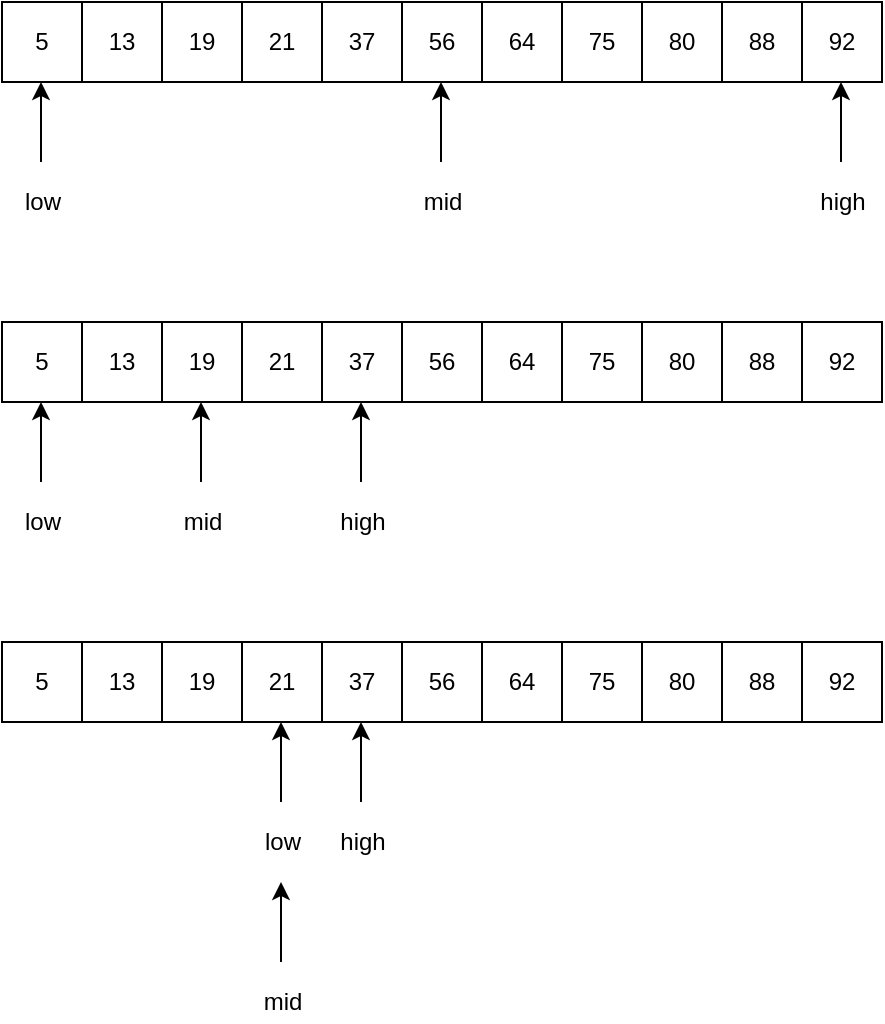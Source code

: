 <mxfile version="15.3.8" type="device"><diagram id="RfMvFtd6Y7O-FoK-iPpY" name="第 1 页"><mxGraphModel dx="853" dy="630" grid="1" gridSize="10" guides="1" tooltips="1" connect="1" arrows="1" fold="1" page="1" pageScale="1" pageWidth="827" pageHeight="1169" math="0" shadow="0"><root><mxCell id="0"/><mxCell id="1" parent="0"/><mxCell id="pOS3hZBLiOIUISQFLLAS-3" value="5" style="rounded=0;whiteSpace=wrap;html=1;" vertex="1" parent="1"><mxGeometry x="40" y="40" width="40" height="40" as="geometry"/></mxCell><mxCell id="pOS3hZBLiOIUISQFLLAS-4" value="13" style="rounded=0;whiteSpace=wrap;html=1;" vertex="1" parent="1"><mxGeometry x="80" y="40" width="40" height="40" as="geometry"/></mxCell><mxCell id="pOS3hZBLiOIUISQFLLAS-5" value="19" style="rounded=0;whiteSpace=wrap;html=1;" vertex="1" parent="1"><mxGeometry x="120" y="40" width="40" height="40" as="geometry"/></mxCell><mxCell id="pOS3hZBLiOIUISQFLLAS-6" value="21" style="rounded=0;whiteSpace=wrap;html=1;" vertex="1" parent="1"><mxGeometry x="160" y="40" width="40" height="40" as="geometry"/></mxCell><mxCell id="pOS3hZBLiOIUISQFLLAS-7" value="37" style="rounded=0;whiteSpace=wrap;html=1;" vertex="1" parent="1"><mxGeometry x="200" y="40" width="40" height="40" as="geometry"/></mxCell><mxCell id="pOS3hZBLiOIUISQFLLAS-8" value="56" style="rounded=0;whiteSpace=wrap;html=1;" vertex="1" parent="1"><mxGeometry x="240" y="40" width="40" height="40" as="geometry"/></mxCell><mxCell id="pOS3hZBLiOIUISQFLLAS-9" value="64" style="rounded=0;whiteSpace=wrap;html=1;" vertex="1" parent="1"><mxGeometry x="280" y="40" width="40" height="40" as="geometry"/></mxCell><mxCell id="pOS3hZBLiOIUISQFLLAS-10" value="75" style="rounded=0;whiteSpace=wrap;html=1;" vertex="1" parent="1"><mxGeometry x="320" y="40" width="40" height="40" as="geometry"/></mxCell><mxCell id="pOS3hZBLiOIUISQFLLAS-11" value="80" style="rounded=0;whiteSpace=wrap;html=1;" vertex="1" parent="1"><mxGeometry x="360" y="40" width="40" height="40" as="geometry"/></mxCell><mxCell id="pOS3hZBLiOIUISQFLLAS-12" value="88" style="rounded=0;whiteSpace=wrap;html=1;" vertex="1" parent="1"><mxGeometry x="400" y="40" width="40" height="40" as="geometry"/></mxCell><mxCell id="pOS3hZBLiOIUISQFLLAS-13" value="92" style="rounded=0;whiteSpace=wrap;html=1;" vertex="1" parent="1"><mxGeometry x="440" y="40" width="40" height="40" as="geometry"/></mxCell><mxCell id="pOS3hZBLiOIUISQFLLAS-14" value="" style="endArrow=classic;html=1;" edge="1" parent="1"><mxGeometry width="50" height="50" relative="1" as="geometry"><mxPoint x="59.5" y="120" as="sourcePoint"/><mxPoint x="59.5" y="80" as="targetPoint"/></mxGeometry></mxCell><mxCell id="pOS3hZBLiOIUISQFLLAS-15" value="low" style="text;html=1;align=center;verticalAlign=middle;resizable=0;points=[];autosize=1;strokeColor=none;fillColor=none;" vertex="1" parent="1"><mxGeometry x="45" y="130" width="30" height="20" as="geometry"/></mxCell><mxCell id="pOS3hZBLiOIUISQFLLAS-16" value="" style="endArrow=classic;html=1;" edge="1" parent="1"><mxGeometry width="50" height="50" relative="1" as="geometry"><mxPoint x="259.5" y="120" as="sourcePoint"/><mxPoint x="259.5" y="80" as="targetPoint"/></mxGeometry></mxCell><mxCell id="pOS3hZBLiOIUISQFLLAS-17" value="mid" style="text;html=1;align=center;verticalAlign=middle;resizable=0;points=[];autosize=1;strokeColor=none;fillColor=none;" vertex="1" parent="1"><mxGeometry x="240" y="130" width="40" height="20" as="geometry"/></mxCell><mxCell id="pOS3hZBLiOIUISQFLLAS-18" value="" style="endArrow=classic;html=1;" edge="1" parent="1"><mxGeometry width="50" height="50" relative="1" as="geometry"><mxPoint x="459.5" y="120" as="sourcePoint"/><mxPoint x="459.5" y="80" as="targetPoint"/></mxGeometry></mxCell><mxCell id="pOS3hZBLiOIUISQFLLAS-20" value="high" style="text;html=1;align=center;verticalAlign=middle;resizable=0;points=[];autosize=1;strokeColor=none;fillColor=none;" vertex="1" parent="1"><mxGeometry x="440" y="130" width="40" height="20" as="geometry"/></mxCell><mxCell id="pOS3hZBLiOIUISQFLLAS-21" value="5" style="rounded=0;whiteSpace=wrap;html=1;" vertex="1" parent="1"><mxGeometry x="40" y="200" width="40" height="40" as="geometry"/></mxCell><mxCell id="pOS3hZBLiOIUISQFLLAS-22" value="13" style="rounded=0;whiteSpace=wrap;html=1;" vertex="1" parent="1"><mxGeometry x="80" y="200" width="40" height="40" as="geometry"/></mxCell><mxCell id="pOS3hZBLiOIUISQFLLAS-23" value="19" style="rounded=0;whiteSpace=wrap;html=1;" vertex="1" parent="1"><mxGeometry x="120" y="200" width="40" height="40" as="geometry"/></mxCell><mxCell id="pOS3hZBLiOIUISQFLLAS-24" value="21" style="rounded=0;whiteSpace=wrap;html=1;" vertex="1" parent="1"><mxGeometry x="160" y="200" width="40" height="40" as="geometry"/></mxCell><mxCell id="pOS3hZBLiOIUISQFLLAS-25" value="37" style="rounded=0;whiteSpace=wrap;html=1;" vertex="1" parent="1"><mxGeometry x="200" y="200" width="40" height="40" as="geometry"/></mxCell><mxCell id="pOS3hZBLiOIUISQFLLAS-26" value="56" style="rounded=0;whiteSpace=wrap;html=1;" vertex="1" parent="1"><mxGeometry x="240" y="200" width="40" height="40" as="geometry"/></mxCell><mxCell id="pOS3hZBLiOIUISQFLLAS-27" value="64" style="rounded=0;whiteSpace=wrap;html=1;" vertex="1" parent="1"><mxGeometry x="280" y="200" width="40" height="40" as="geometry"/></mxCell><mxCell id="pOS3hZBLiOIUISQFLLAS-28" value="75" style="rounded=0;whiteSpace=wrap;html=1;" vertex="1" parent="1"><mxGeometry x="320" y="200" width="40" height="40" as="geometry"/></mxCell><mxCell id="pOS3hZBLiOIUISQFLLAS-29" value="80" style="rounded=0;whiteSpace=wrap;html=1;" vertex="1" parent="1"><mxGeometry x="360" y="200" width="40" height="40" as="geometry"/></mxCell><mxCell id="pOS3hZBLiOIUISQFLLAS-30" value="88" style="rounded=0;whiteSpace=wrap;html=1;" vertex="1" parent="1"><mxGeometry x="400" y="200" width="40" height="40" as="geometry"/></mxCell><mxCell id="pOS3hZBLiOIUISQFLLAS-31" value="92" style="rounded=0;whiteSpace=wrap;html=1;" vertex="1" parent="1"><mxGeometry x="440" y="200" width="40" height="40" as="geometry"/></mxCell><mxCell id="pOS3hZBLiOIUISQFLLAS-32" value="" style="endArrow=classic;html=1;" edge="1" parent="1"><mxGeometry width="50" height="50" relative="1" as="geometry"><mxPoint x="59.5" y="280" as="sourcePoint"/><mxPoint x="59.5" y="240" as="targetPoint"/></mxGeometry></mxCell><mxCell id="pOS3hZBLiOIUISQFLLAS-33" value="low" style="text;html=1;align=center;verticalAlign=middle;resizable=0;points=[];autosize=1;strokeColor=none;fillColor=none;" vertex="1" parent="1"><mxGeometry x="45" y="290" width="30" height="20" as="geometry"/></mxCell><mxCell id="pOS3hZBLiOIUISQFLLAS-34" value="" style="endArrow=classic;html=1;" edge="1" parent="1"><mxGeometry width="50" height="50" relative="1" as="geometry"><mxPoint x="139.5" y="280" as="sourcePoint"/><mxPoint x="139.5" y="240" as="targetPoint"/></mxGeometry></mxCell><mxCell id="pOS3hZBLiOIUISQFLLAS-35" value="mid" style="text;html=1;align=center;verticalAlign=middle;resizable=0;points=[];autosize=1;strokeColor=none;fillColor=none;" vertex="1" parent="1"><mxGeometry x="120" y="290" width="40" height="20" as="geometry"/></mxCell><mxCell id="pOS3hZBLiOIUISQFLLAS-36" value="" style="endArrow=classic;html=1;" edge="1" parent="1"><mxGeometry width="50" height="50" relative="1" as="geometry"><mxPoint x="219.5" y="280" as="sourcePoint"/><mxPoint x="219.5" y="240" as="targetPoint"/></mxGeometry></mxCell><mxCell id="pOS3hZBLiOIUISQFLLAS-37" value="high" style="text;html=1;align=center;verticalAlign=middle;resizable=0;points=[];autosize=1;strokeColor=none;fillColor=none;" vertex="1" parent="1"><mxGeometry x="200" y="290" width="40" height="20" as="geometry"/></mxCell><mxCell id="pOS3hZBLiOIUISQFLLAS-38" value="5" style="rounded=0;whiteSpace=wrap;html=1;" vertex="1" parent="1"><mxGeometry x="40" y="360" width="40" height="40" as="geometry"/></mxCell><mxCell id="pOS3hZBLiOIUISQFLLAS-39" value="13" style="rounded=0;whiteSpace=wrap;html=1;" vertex="1" parent="1"><mxGeometry x="80" y="360" width="40" height="40" as="geometry"/></mxCell><mxCell id="pOS3hZBLiOIUISQFLLAS-40" value="19" style="rounded=0;whiteSpace=wrap;html=1;" vertex="1" parent="1"><mxGeometry x="120" y="360" width="40" height="40" as="geometry"/></mxCell><mxCell id="pOS3hZBLiOIUISQFLLAS-41" value="21" style="rounded=0;whiteSpace=wrap;html=1;" vertex="1" parent="1"><mxGeometry x="160" y="360" width="40" height="40" as="geometry"/></mxCell><mxCell id="pOS3hZBLiOIUISQFLLAS-42" value="37" style="rounded=0;whiteSpace=wrap;html=1;" vertex="1" parent="1"><mxGeometry x="200" y="360" width="40" height="40" as="geometry"/></mxCell><mxCell id="pOS3hZBLiOIUISQFLLAS-43" value="56" style="rounded=0;whiteSpace=wrap;html=1;" vertex="1" parent="1"><mxGeometry x="240" y="360" width="40" height="40" as="geometry"/></mxCell><mxCell id="pOS3hZBLiOIUISQFLLAS-44" value="64" style="rounded=0;whiteSpace=wrap;html=1;" vertex="1" parent="1"><mxGeometry x="280" y="360" width="40" height="40" as="geometry"/></mxCell><mxCell id="pOS3hZBLiOIUISQFLLAS-45" value="75" style="rounded=0;whiteSpace=wrap;html=1;" vertex="1" parent="1"><mxGeometry x="320" y="360" width="40" height="40" as="geometry"/></mxCell><mxCell id="pOS3hZBLiOIUISQFLLAS-46" value="80" style="rounded=0;whiteSpace=wrap;html=1;" vertex="1" parent="1"><mxGeometry x="360" y="360" width="40" height="40" as="geometry"/></mxCell><mxCell id="pOS3hZBLiOIUISQFLLAS-47" value="88" style="rounded=0;whiteSpace=wrap;html=1;" vertex="1" parent="1"><mxGeometry x="400" y="360" width="40" height="40" as="geometry"/></mxCell><mxCell id="pOS3hZBLiOIUISQFLLAS-48" value="92" style="rounded=0;whiteSpace=wrap;html=1;" vertex="1" parent="1"><mxGeometry x="440" y="360" width="40" height="40" as="geometry"/></mxCell><mxCell id="pOS3hZBLiOIUISQFLLAS-49" value="" style="endArrow=classic;html=1;" edge="1" parent="1"><mxGeometry width="50" height="50" relative="1" as="geometry"><mxPoint x="179.5" y="440" as="sourcePoint"/><mxPoint x="179.5" y="400" as="targetPoint"/></mxGeometry></mxCell><mxCell id="pOS3hZBLiOIUISQFLLAS-50" value="low" style="text;html=1;align=center;verticalAlign=middle;resizable=0;points=[];autosize=1;strokeColor=none;fillColor=none;" vertex="1" parent="1"><mxGeometry x="165" y="450" width="30" height="20" as="geometry"/></mxCell><mxCell id="pOS3hZBLiOIUISQFLLAS-51" value="" style="endArrow=classic;html=1;" edge="1" parent="1"><mxGeometry width="50" height="50" relative="1" as="geometry"><mxPoint x="179.5" y="520" as="sourcePoint"/><mxPoint x="179.5" y="480" as="targetPoint"/></mxGeometry></mxCell><mxCell id="pOS3hZBLiOIUISQFLLAS-52" value="mid" style="text;html=1;align=center;verticalAlign=middle;resizable=0;points=[];autosize=1;strokeColor=none;fillColor=none;" vertex="1" parent="1"><mxGeometry x="160" y="530" width="40" height="20" as="geometry"/></mxCell><mxCell id="pOS3hZBLiOIUISQFLLAS-53" value="" style="endArrow=classic;html=1;" edge="1" parent="1"><mxGeometry width="50" height="50" relative="1" as="geometry"><mxPoint x="219.5" y="440" as="sourcePoint"/><mxPoint x="219.5" y="400" as="targetPoint"/></mxGeometry></mxCell><mxCell id="pOS3hZBLiOIUISQFLLAS-54" value="high" style="text;html=1;align=center;verticalAlign=middle;resizable=0;points=[];autosize=1;strokeColor=none;fillColor=none;" vertex="1" parent="1"><mxGeometry x="200" y="450" width="40" height="20" as="geometry"/></mxCell></root></mxGraphModel></diagram></mxfile>